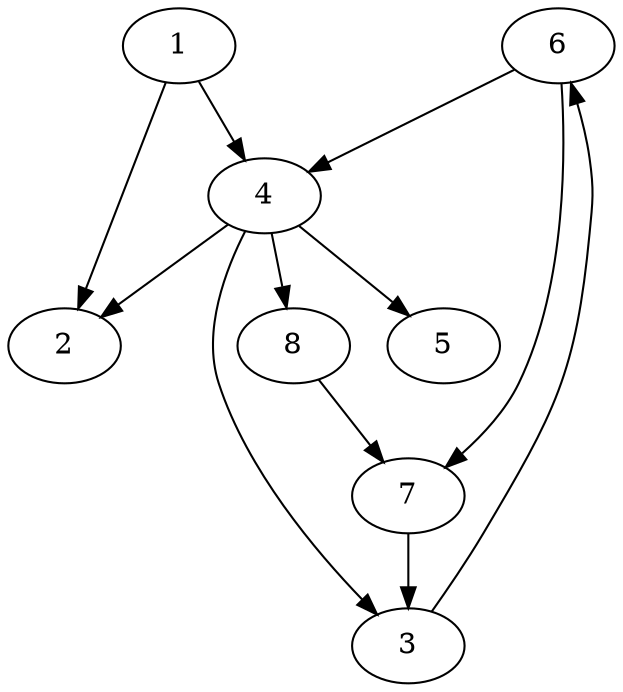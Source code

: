 digraph g {
 6 -> 4;
 6 -> 7;
 1 -> 2;
 1 -> 4;
 4 -> 2;
 4 -> 3;
 4 -> 5;
 4 -> 8;
 8 -> 7;
 3 -> 6;
 7 -> 3;
}